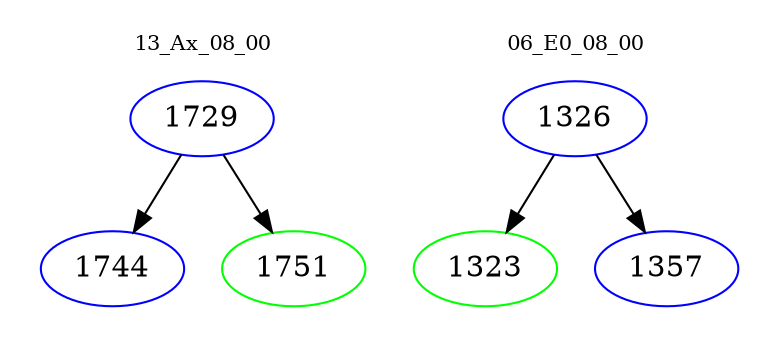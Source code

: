 digraph{
subgraph cluster_0 {
color = white
label = "13_Ax_08_00";
fontsize=10;
T0_1729 [label="1729", color="blue"]
T0_1729 -> T0_1744 [color="black"]
T0_1744 [label="1744", color="blue"]
T0_1729 -> T0_1751 [color="black"]
T0_1751 [label="1751", color="green"]
}
subgraph cluster_1 {
color = white
label = "06_E0_08_00";
fontsize=10;
T1_1326 [label="1326", color="blue"]
T1_1326 -> T1_1323 [color="black"]
T1_1323 [label="1323", color="green"]
T1_1326 -> T1_1357 [color="black"]
T1_1357 [label="1357", color="blue"]
}
}
